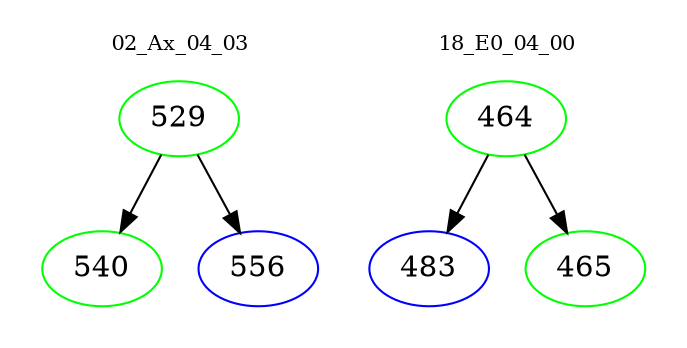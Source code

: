 digraph{
subgraph cluster_0 {
color = white
label = "02_Ax_04_03";
fontsize=10;
T0_529 [label="529", color="green"]
T0_529 -> T0_540 [color="black"]
T0_540 [label="540", color="green"]
T0_529 -> T0_556 [color="black"]
T0_556 [label="556", color="blue"]
}
subgraph cluster_1 {
color = white
label = "18_E0_04_00";
fontsize=10;
T1_464 [label="464", color="green"]
T1_464 -> T1_483 [color="black"]
T1_483 [label="483", color="blue"]
T1_464 -> T1_465 [color="black"]
T1_465 [label="465", color="green"]
}
}
